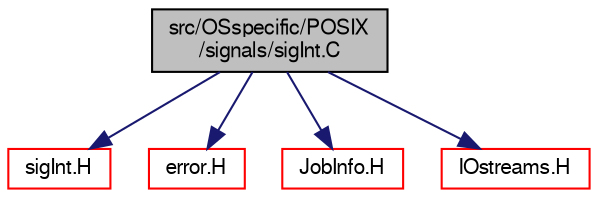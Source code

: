 digraph "src/OSspecific/POSIX/signals/sigInt.C"
{
  bgcolor="transparent";
  edge [fontname="FreeSans",fontsize="10",labelfontname="FreeSans",labelfontsize="10"];
  node [fontname="FreeSans",fontsize="10",shape=record];
  Node0 [label="src/OSspecific/POSIX\l/signals/sigInt.C",height=0.2,width=0.4,color="black", fillcolor="grey75", style="filled", fontcolor="black"];
  Node0 -> Node1 [color="midnightblue",fontsize="10",style="solid",fontname="FreeSans"];
  Node1 [label="sigInt.H",height=0.2,width=0.4,color="red",URL="$a12938.html"];
  Node0 -> Node3 [color="midnightblue",fontsize="10",style="solid",fontname="FreeSans"];
  Node3 [label="error.H",height=0.2,width=0.4,color="red",URL="$a08924.html"];
  Node0 -> Node40 [color="midnightblue",fontsize="10",style="solid",fontname="FreeSans"];
  Node40 [label="JobInfo.H",height=0.2,width=0.4,color="red",URL="$a10274.html"];
  Node0 -> Node78 [color="midnightblue",fontsize="10",style="solid",fontname="FreeSans"];
  Node78 [label="IOstreams.H",height=0.2,width=0.4,color="red",URL="$a09104.html",tooltip="Useful combination of include files which define Sin, Sout and Serr and the use of IO streams general..."];
}
